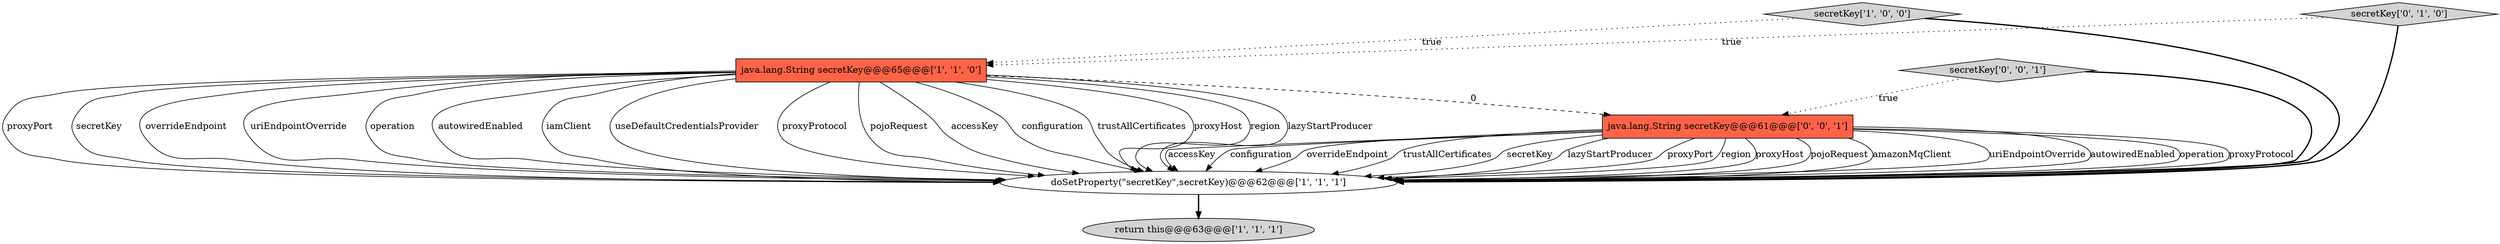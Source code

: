 digraph {
6 [style = filled, label = "java.lang.String secretKey@@@61@@@['0', '0', '1']", fillcolor = tomato, shape = box image = "AAA0AAABBB3BBB"];
1 [style = filled, label = "secretKey['1', '0', '0']", fillcolor = lightgray, shape = diamond image = "AAA0AAABBB1BBB"];
0 [style = filled, label = "java.lang.String secretKey@@@65@@@['1', '1', '0']", fillcolor = tomato, shape = box image = "AAA0AAABBB1BBB"];
2 [style = filled, label = "return this@@@63@@@['1', '1', '1']", fillcolor = lightgray, shape = ellipse image = "AAA0AAABBB1BBB"];
5 [style = filled, label = "secretKey['0', '0', '1']", fillcolor = lightgray, shape = diamond image = "AAA0AAABBB3BBB"];
4 [style = filled, label = "secretKey['0', '1', '0']", fillcolor = lightgray, shape = diamond image = "AAA0AAABBB2BBB"];
3 [style = filled, label = "doSetProperty(\"secretKey\",secretKey)@@@62@@@['1', '1', '1']", fillcolor = white, shape = ellipse image = "AAA0AAABBB1BBB"];
0->3 [style = solid, label="proxyHost"];
6->3 [style = solid, label="uriEndpointOverride"];
5->3 [style = bold, label=""];
4->3 [style = bold, label=""];
6->3 [style = solid, label="autowiredEnabled"];
0->3 [style = solid, label="region"];
0->3 [style = solid, label="lazyStartProducer"];
6->3 [style = solid, label="operation"];
4->0 [style = dotted, label="true"];
0->6 [style = dashed, label="0"];
6->3 [style = solid, label="proxyProtocol"];
1->3 [style = bold, label=""];
5->6 [style = dotted, label="true"];
6->3 [style = solid, label="accessKey"];
6->3 [style = solid, label="configuration"];
0->3 [style = solid, label="proxyPort"];
0->3 [style = solid, label="secretKey"];
0->3 [style = solid, label="overrideEndpoint"];
0->3 [style = solid, label="uriEndpointOverride"];
6->3 [style = solid, label="overrideEndpoint"];
0->3 [style = solid, label="operation"];
3->2 [style = bold, label=""];
0->3 [style = solid, label="autowiredEnabled"];
0->3 [style = solid, label="iamClient"];
0->3 [style = solid, label="useDefaultCredentialsProvider"];
0->3 [style = solid, label="proxyProtocol"];
0->3 [style = solid, label="pojoRequest"];
6->3 [style = solid, label="trustAllCertificates"];
6->3 [style = solid, label="secretKey"];
6->3 [style = solid, label="lazyStartProducer"];
0->3 [style = solid, label="accessKey"];
6->3 [style = solid, label="proxyPort"];
1->0 [style = dotted, label="true"];
6->3 [style = solid, label="region"];
6->3 [style = solid, label="proxyHost"];
6->3 [style = solid, label="pojoRequest"];
6->3 [style = solid, label="amazonMqClient"];
0->3 [style = solid, label="configuration"];
0->3 [style = solid, label="trustAllCertificates"];
}
